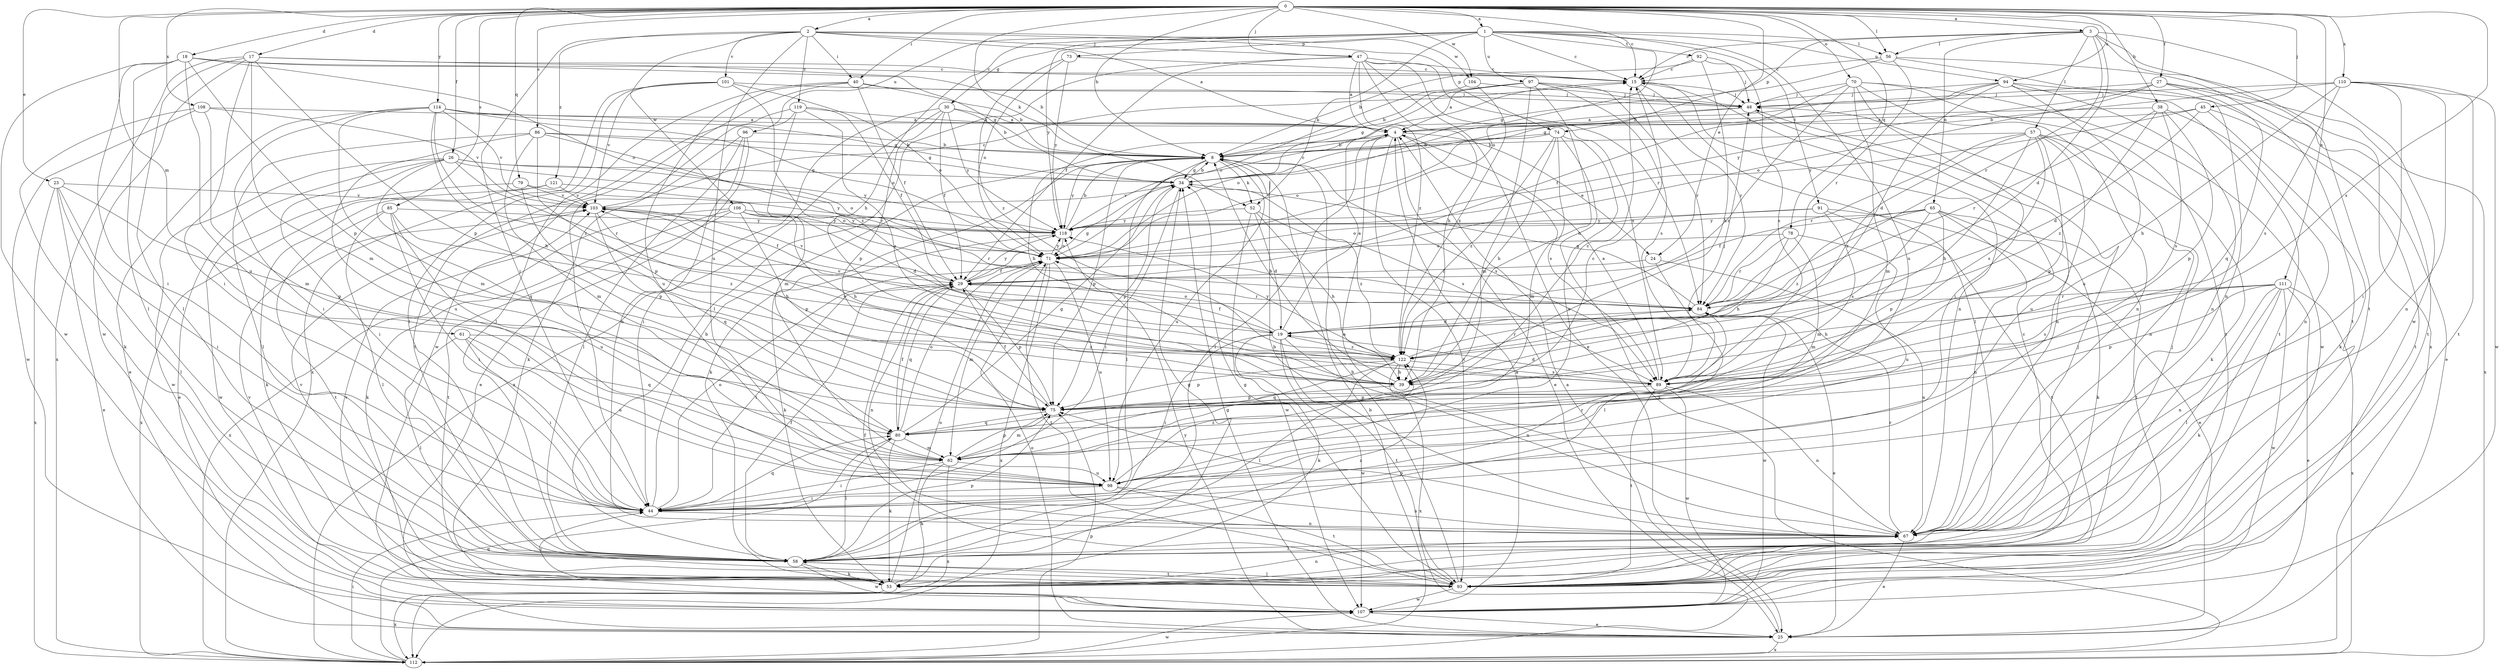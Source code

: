 strict digraph  {
0;
1;
2;
3;
4;
8;
15;
17;
18;
19;
23;
24;
25;
26;
27;
29;
30;
34;
38;
39;
40;
44;
45;
47;
48;
52;
53;
56;
57;
58;
61;
62;
65;
67;
70;
71;
73;
74;
75;
78;
79;
80;
84;
85;
86;
89;
91;
92;
93;
94;
96;
97;
98;
101;
103;
104;
106;
107;
108;
110;
111;
112;
114;
118;
119;
121;
122;
0 -> 1  [label=a];
0 -> 2  [label=a];
0 -> 3  [label=a];
0 -> 8  [label=b];
0 -> 15  [label=c];
0 -> 17  [label=d];
0 -> 18  [label=d];
0 -> 23  [label=e];
0 -> 24  [label=e];
0 -> 26  [label=f];
0 -> 27  [label=f];
0 -> 38  [label=h];
0 -> 40  [label=i];
0 -> 45  [label=j];
0 -> 47  [label=j];
0 -> 52  [label=k];
0 -> 56  [label=l];
0 -> 61  [label=m];
0 -> 70  [label=o];
0 -> 78  [label=q];
0 -> 79  [label=q];
0 -> 85  [label=s];
0 -> 86  [label=s];
0 -> 89  [label=s];
0 -> 94  [label=u];
0 -> 104  [label=w];
0 -> 108  [label=x];
0 -> 110  [label=x];
0 -> 111  [label=x];
0 -> 114  [label=y];
1 -> 15  [label=c];
1 -> 30  [label=g];
1 -> 39  [label=h];
1 -> 52  [label=k];
1 -> 56  [label=l];
1 -> 71  [label=o];
1 -> 73  [label=p];
1 -> 91  [label=t];
1 -> 92  [label=t];
1 -> 94  [label=u];
1 -> 96  [label=u];
1 -> 97  [label=u];
1 -> 98  [label=u];
1 -> 118  [label=y];
2 -> 4  [label=a];
2 -> 40  [label=i];
2 -> 44  [label=i];
2 -> 47  [label=j];
2 -> 74  [label=p];
2 -> 98  [label=u];
2 -> 101  [label=v];
2 -> 104  [label=w];
2 -> 106  [label=w];
2 -> 119  [label=z];
2 -> 121  [label=z];
3 -> 15  [label=c];
3 -> 19  [label=d];
3 -> 56  [label=l];
3 -> 57  [label=l];
3 -> 65  [label=n];
3 -> 74  [label=p];
3 -> 84  [label=r];
3 -> 93  [label=t];
3 -> 107  [label=w];
3 -> 112  [label=x];
4 -> 8  [label=b];
4 -> 24  [label=e];
4 -> 25  [label=e];
4 -> 39  [label=h];
4 -> 58  [label=l];
4 -> 89  [label=s];
4 -> 93  [label=t];
8 -> 34  [label=g];
8 -> 52  [label=k];
8 -> 53  [label=k];
8 -> 58  [label=l];
8 -> 75  [label=p];
8 -> 89  [label=s];
8 -> 98  [label=u];
8 -> 118  [label=y];
15 -> 48  [label=j];
15 -> 58  [label=l];
15 -> 67  [label=n];
15 -> 84  [label=r];
17 -> 8  [label=b];
17 -> 15  [label=c];
17 -> 44  [label=i];
17 -> 58  [label=l];
17 -> 62  [label=m];
17 -> 75  [label=p];
17 -> 107  [label=w];
17 -> 112  [label=x];
18 -> 15  [label=c];
18 -> 34  [label=g];
18 -> 44  [label=i];
18 -> 58  [label=l];
18 -> 71  [label=o];
18 -> 75  [label=p];
18 -> 98  [label=u];
18 -> 107  [label=w];
19 -> 4  [label=a];
19 -> 29  [label=f];
19 -> 44  [label=i];
19 -> 53  [label=k];
19 -> 67  [label=n];
19 -> 71  [label=o];
19 -> 93  [label=t];
19 -> 103  [label=v];
19 -> 107  [label=w];
19 -> 122  [label=z];
23 -> 25  [label=e];
23 -> 44  [label=i];
23 -> 58  [label=l];
23 -> 75  [label=p];
23 -> 103  [label=v];
23 -> 112  [label=x];
24 -> 29  [label=f];
24 -> 58  [label=l];
24 -> 67  [label=n];
25 -> 4  [label=a];
25 -> 34  [label=g];
25 -> 71  [label=o];
25 -> 112  [label=x];
25 -> 118  [label=y];
26 -> 25  [label=e];
26 -> 34  [label=g];
26 -> 44  [label=i];
26 -> 71  [label=o];
26 -> 80  [label=q];
26 -> 84  [label=r];
26 -> 107  [label=w];
26 -> 118  [label=y];
27 -> 48  [label=j];
27 -> 71  [label=o];
27 -> 80  [label=q];
27 -> 93  [label=t];
27 -> 112  [label=x];
27 -> 118  [label=y];
29 -> 34  [label=g];
29 -> 44  [label=i];
29 -> 67  [label=n];
29 -> 75  [label=p];
29 -> 80  [label=q];
29 -> 84  [label=r];
29 -> 103  [label=v];
29 -> 118  [label=y];
30 -> 4  [label=a];
30 -> 8  [label=b];
30 -> 29  [label=f];
30 -> 67  [label=n];
30 -> 75  [label=p];
30 -> 112  [label=x];
30 -> 118  [label=y];
34 -> 8  [label=b];
34 -> 44  [label=i];
34 -> 75  [label=p];
34 -> 89  [label=s];
34 -> 103  [label=v];
38 -> 4  [label=a];
38 -> 67  [label=n];
38 -> 75  [label=p];
38 -> 84  [label=r];
38 -> 89  [label=s];
38 -> 122  [label=z];
39 -> 8  [label=b];
39 -> 75  [label=p];
40 -> 8  [label=b];
40 -> 29  [label=f];
40 -> 48  [label=j];
40 -> 58  [label=l];
40 -> 98  [label=u];
40 -> 107  [label=w];
44 -> 8  [label=b];
44 -> 67  [label=n];
44 -> 71  [label=o];
44 -> 80  [label=q];
44 -> 84  [label=r];
45 -> 4  [label=a];
45 -> 19  [label=d];
45 -> 53  [label=k];
45 -> 93  [label=t];
45 -> 118  [label=y];
47 -> 4  [label=a];
47 -> 15  [label=c];
47 -> 25  [label=e];
47 -> 29  [label=f];
47 -> 39  [label=h];
47 -> 58  [label=l];
47 -> 84  [label=r];
47 -> 89  [label=s];
47 -> 122  [label=z];
48 -> 4  [label=a];
48 -> 67  [label=n];
48 -> 71  [label=o];
52 -> 19  [label=d];
52 -> 39  [label=h];
52 -> 107  [label=w];
52 -> 118  [label=y];
52 -> 122  [label=z];
53 -> 34  [label=g];
53 -> 44  [label=i];
53 -> 48  [label=j];
53 -> 67  [label=n];
53 -> 71  [label=o];
53 -> 103  [label=v];
53 -> 112  [label=x];
56 -> 15  [label=c];
56 -> 34  [label=g];
56 -> 67  [label=n];
56 -> 84  [label=r];
56 -> 93  [label=t];
57 -> 8  [label=b];
57 -> 39  [label=h];
57 -> 53  [label=k];
57 -> 67  [label=n];
57 -> 75  [label=p];
57 -> 84  [label=r];
57 -> 89  [label=s];
57 -> 98  [label=u];
57 -> 122  [label=z];
58 -> 29  [label=f];
58 -> 53  [label=k];
58 -> 75  [label=p];
58 -> 93  [label=t];
58 -> 103  [label=v];
58 -> 107  [label=w];
58 -> 122  [label=z];
61 -> 44  [label=i];
61 -> 58  [label=l];
61 -> 80  [label=q];
61 -> 98  [label=u];
61 -> 122  [label=z];
62 -> 44  [label=i];
62 -> 53  [label=k];
62 -> 75  [label=p];
62 -> 98  [label=u];
62 -> 112  [label=x];
65 -> 29  [label=f];
65 -> 53  [label=k];
65 -> 67  [label=n];
65 -> 75  [label=p];
65 -> 89  [label=s];
65 -> 93  [label=t];
65 -> 118  [label=y];
65 -> 122  [label=z];
67 -> 4  [label=a];
67 -> 8  [label=b];
67 -> 25  [label=e];
67 -> 58  [label=l];
67 -> 75  [label=p];
67 -> 84  [label=r];
70 -> 29  [label=f];
70 -> 44  [label=i];
70 -> 48  [label=j];
70 -> 62  [label=m];
70 -> 67  [label=n];
70 -> 93  [label=t];
70 -> 107  [label=w];
70 -> 122  [label=z];
71 -> 29  [label=f];
71 -> 62  [label=m];
71 -> 93  [label=t];
71 -> 98  [label=u];
71 -> 112  [label=x];
71 -> 118  [label=y];
73 -> 15  [label=c];
73 -> 71  [label=o];
73 -> 118  [label=y];
73 -> 122  [label=z];
74 -> 8  [label=b];
74 -> 39  [label=h];
74 -> 62  [label=m];
74 -> 71  [label=o];
74 -> 98  [label=u];
74 -> 112  [label=x];
74 -> 122  [label=z];
75 -> 15  [label=c];
75 -> 29  [label=f];
75 -> 62  [label=m];
75 -> 80  [label=q];
78 -> 39  [label=h];
78 -> 62  [label=m];
78 -> 71  [label=o];
78 -> 84  [label=r];
78 -> 98  [label=u];
79 -> 75  [label=p];
79 -> 103  [label=v];
79 -> 107  [label=w];
79 -> 118  [label=y];
80 -> 15  [label=c];
80 -> 29  [label=f];
80 -> 34  [label=g];
80 -> 53  [label=k];
80 -> 58  [label=l];
80 -> 62  [label=m];
80 -> 71  [label=o];
84 -> 19  [label=d];
84 -> 25  [label=e];
84 -> 34  [label=g];
84 -> 107  [label=w];
85 -> 44  [label=i];
85 -> 58  [label=l];
85 -> 93  [label=t];
85 -> 98  [label=u];
85 -> 118  [label=y];
85 -> 122  [label=z];
86 -> 8  [label=b];
86 -> 34  [label=g];
86 -> 58  [label=l];
86 -> 62  [label=m];
86 -> 75  [label=p];
86 -> 84  [label=r];
86 -> 98  [label=u];
89 -> 4  [label=a];
89 -> 19  [label=d];
89 -> 48  [label=j];
89 -> 67  [label=n];
89 -> 75  [label=p];
89 -> 93  [label=t];
89 -> 103  [label=v];
89 -> 107  [label=w];
91 -> 25  [label=e];
91 -> 62  [label=m];
91 -> 71  [label=o];
91 -> 93  [label=t];
91 -> 118  [label=y];
92 -> 8  [label=b];
92 -> 15  [label=c];
92 -> 39  [label=h];
92 -> 48  [label=j];
92 -> 89  [label=s];
93 -> 8  [label=b];
93 -> 15  [label=c];
93 -> 29  [label=f];
93 -> 34  [label=g];
93 -> 48  [label=j];
93 -> 58  [label=l];
93 -> 103  [label=v];
93 -> 107  [label=w];
94 -> 8  [label=b];
94 -> 19  [label=d];
94 -> 25  [label=e];
94 -> 34  [label=g];
94 -> 48  [label=j];
94 -> 67  [label=n];
94 -> 93  [label=t];
94 -> 98  [label=u];
96 -> 8  [label=b];
96 -> 25  [label=e];
96 -> 44  [label=i];
96 -> 53  [label=k];
96 -> 58  [label=l];
97 -> 4  [label=a];
97 -> 8  [label=b];
97 -> 34  [label=g];
97 -> 39  [label=h];
97 -> 48  [label=j];
97 -> 62  [label=m];
97 -> 84  [label=r];
97 -> 89  [label=s];
98 -> 44  [label=i];
98 -> 67  [label=n];
98 -> 93  [label=t];
98 -> 122  [label=z];
101 -> 48  [label=j];
101 -> 58  [label=l];
101 -> 71  [label=o];
101 -> 103  [label=v];
101 -> 112  [label=x];
101 -> 122  [label=z];
103 -> 15  [label=c];
103 -> 29  [label=f];
103 -> 39  [label=h];
103 -> 80  [label=q];
103 -> 118  [label=y];
104 -> 48  [label=j];
104 -> 71  [label=o];
104 -> 122  [label=z];
106 -> 19  [label=d];
106 -> 39  [label=h];
106 -> 53  [label=k];
106 -> 75  [label=p];
106 -> 84  [label=r];
106 -> 93  [label=t];
106 -> 112  [label=x];
106 -> 118  [label=y];
107 -> 4  [label=a];
107 -> 25  [label=e];
108 -> 4  [label=a];
108 -> 53  [label=k];
108 -> 62  [label=m];
108 -> 103  [label=v];
108 -> 107  [label=w];
110 -> 8  [label=b];
110 -> 39  [label=h];
110 -> 44  [label=i];
110 -> 48  [label=j];
110 -> 67  [label=n];
110 -> 89  [label=s];
110 -> 93  [label=t];
110 -> 107  [label=w];
111 -> 25  [label=e];
111 -> 39  [label=h];
111 -> 53  [label=k];
111 -> 58  [label=l];
111 -> 67  [label=n];
111 -> 75  [label=p];
111 -> 84  [label=r];
111 -> 89  [label=s];
111 -> 107  [label=w];
111 -> 112  [label=x];
112 -> 8  [label=b];
112 -> 44  [label=i];
112 -> 75  [label=p];
112 -> 80  [label=q];
112 -> 107  [label=w];
114 -> 4  [label=a];
114 -> 25  [label=e];
114 -> 34  [label=g];
114 -> 39  [label=h];
114 -> 44  [label=i];
114 -> 62  [label=m];
114 -> 71  [label=o];
114 -> 103  [label=v];
114 -> 122  [label=z];
118 -> 8  [label=b];
118 -> 15  [label=c];
118 -> 53  [label=k];
118 -> 71  [label=o];
119 -> 4  [label=a];
119 -> 29  [label=f];
119 -> 44  [label=i];
119 -> 62  [label=m];
119 -> 89  [label=s];
119 -> 93  [label=t];
121 -> 53  [label=k];
121 -> 71  [label=o];
121 -> 103  [label=v];
121 -> 112  [label=x];
122 -> 39  [label=h];
122 -> 58  [label=l];
122 -> 75  [label=p];
122 -> 80  [label=q];
122 -> 84  [label=r];
122 -> 89  [label=s];
122 -> 112  [label=x];
122 -> 118  [label=y];
}
